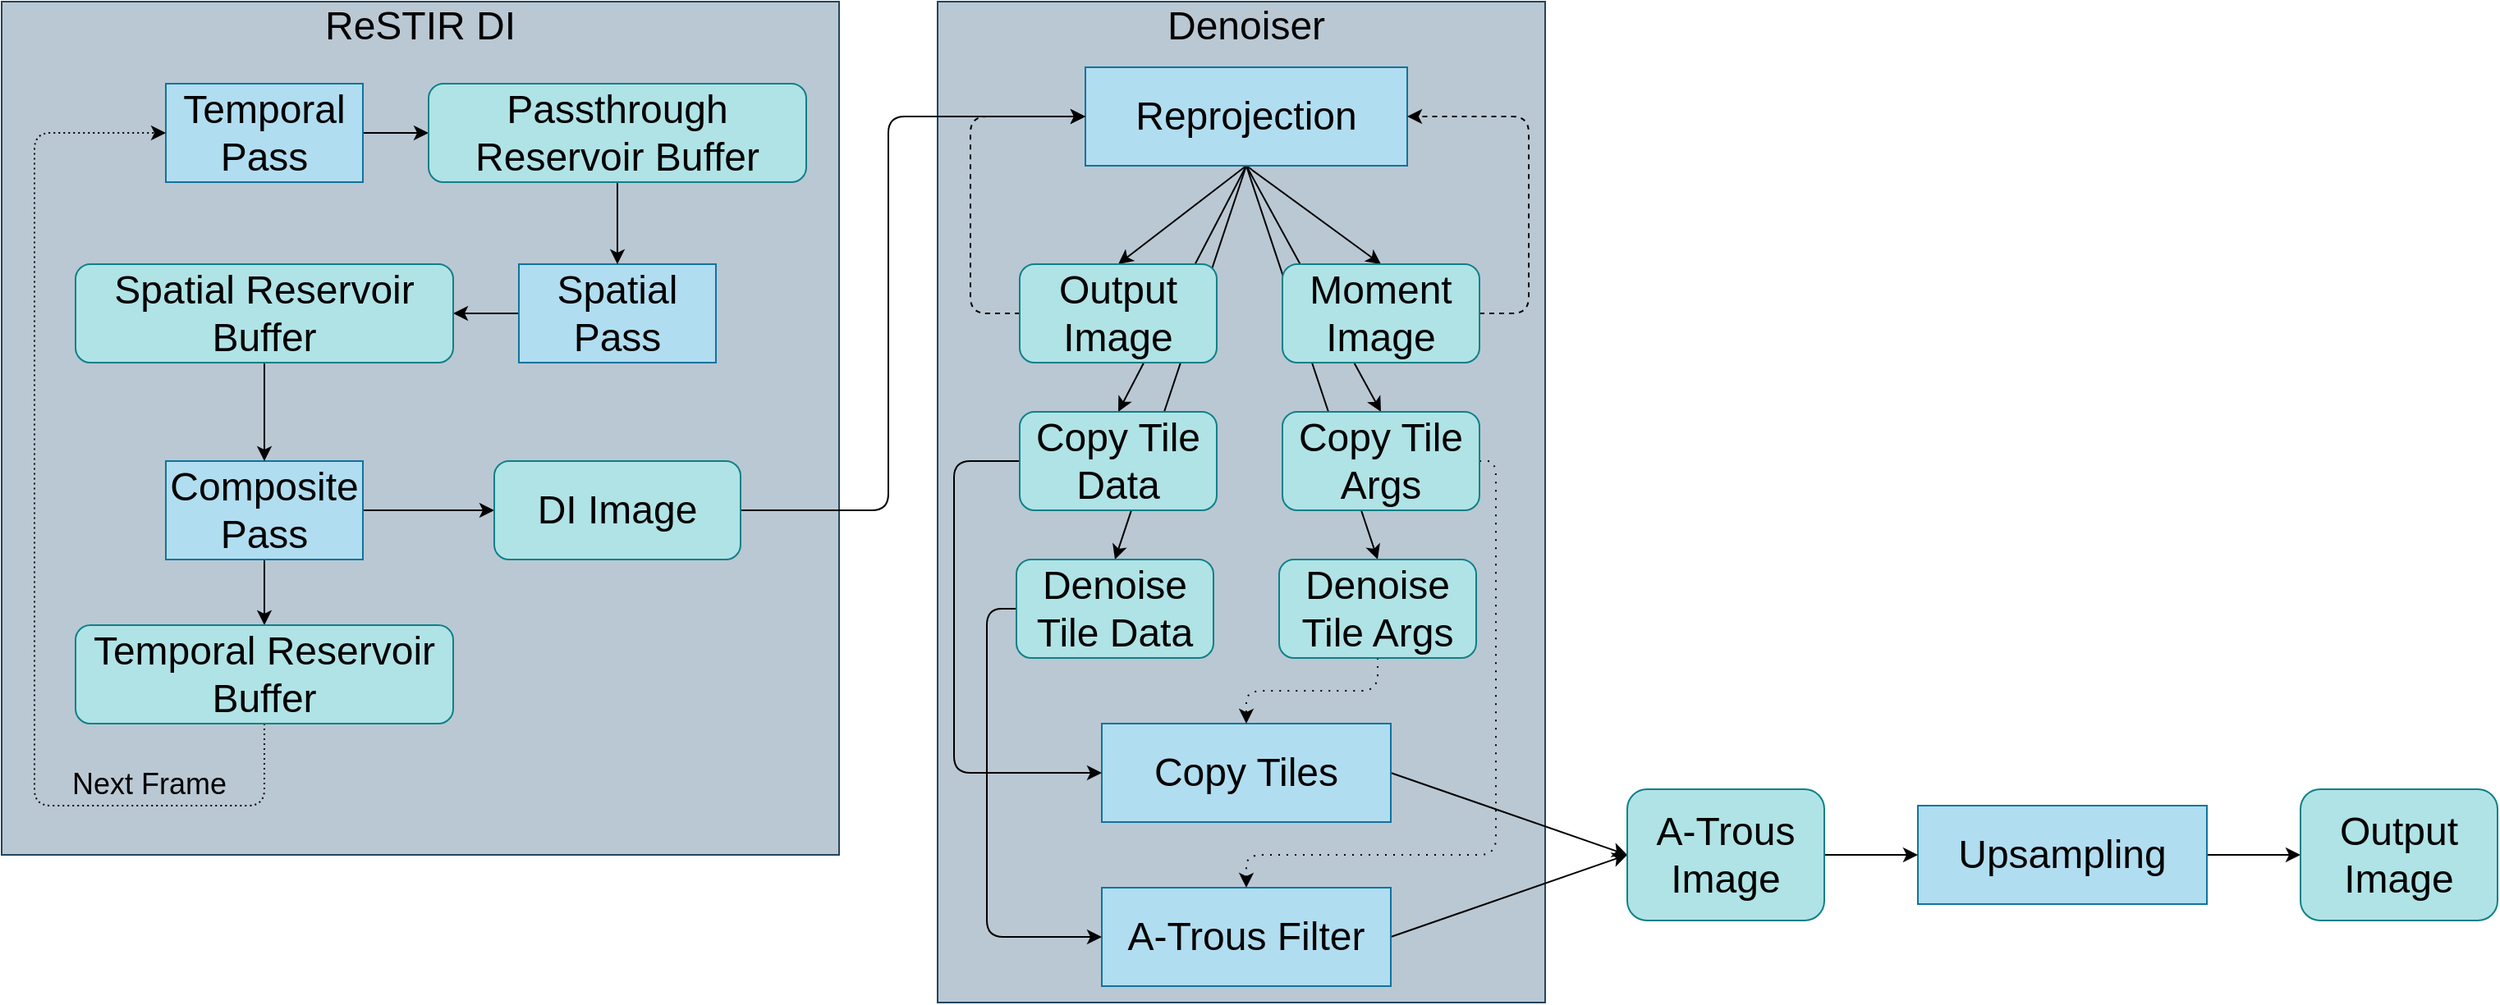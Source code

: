 <mxfile>
    <diagram id="0v__nt2hCOyr4vXp5Gj3" name="第 1 页">
        <mxGraphModel dx="1463" dy="986" grid="1" gridSize="10" guides="1" tooltips="1" connect="1" arrows="1" fold="1" page="1" pageScale="1" pageWidth="827" pageHeight="1169" math="0" shadow="0">
            <root>
                <mxCell id="0"/>
                <mxCell id="1" parent="0"/>
                <mxCell id="50" value="" style="rounded=0;whiteSpace=wrap;html=1;fontSize=18;fillColor=#bac8d3;strokeColor=#23445d;" vertex="1" parent="1">
                    <mxGeometry x="230" y="200" width="370" height="610" as="geometry"/>
                </mxCell>
                <mxCell id="19" value="" style="rounded=0;whiteSpace=wrap;html=1;fontSize=24;fillColor=#bac8d3;strokeColor=#23445d;" vertex="1" parent="1">
                    <mxGeometry x="-340" y="200" width="510" height="520" as="geometry"/>
                </mxCell>
                <mxCell id="8" style="edgeStyle=none;html=1;exitX=1;exitY=0.5;exitDx=0;exitDy=0;entryX=0;entryY=0.5;entryDx=0;entryDy=0;fontSize=24;" edge="1" parent="1" source="2" target="6">
                    <mxGeometry relative="1" as="geometry"/>
                </mxCell>
                <mxCell id="2" value="&lt;font style=&quot;font-size: 24px;&quot;&gt;Temporal Pass&lt;/font&gt;" style="rounded=0;whiteSpace=wrap;html=1;fillColor=#b1ddf0;strokeColor=#10739e;" vertex="1" parent="1">
                    <mxGeometry x="-240" y="250" width="120" height="60" as="geometry"/>
                </mxCell>
                <mxCell id="14" style="edgeStyle=none;html=1;exitX=0;exitY=0.5;exitDx=0;exitDy=0;entryX=1;entryY=0.5;entryDx=0;entryDy=0;fontSize=24;" edge="1" parent="1" source="3" target="7">
                    <mxGeometry relative="1" as="geometry"/>
                </mxCell>
                <mxCell id="3" value="&lt;font style=&quot;font-size: 24px;&quot;&gt;Spatial Pass&lt;/font&gt;" style="rounded=0;whiteSpace=wrap;html=1;fillColor=#b1ddf0;strokeColor=#10739e;" vertex="1" parent="1">
                    <mxGeometry x="-25" y="360" width="120" height="60" as="geometry"/>
                </mxCell>
                <mxCell id="57" style="edgeStyle=orthogonalEdgeStyle;html=1;exitX=0.5;exitY=1;exitDx=0;exitDy=0;entryX=0.5;entryY=0;entryDx=0;entryDy=0;fontSize=24;" edge="1" parent="1" source="4" target="5">
                    <mxGeometry relative="1" as="geometry"/>
                </mxCell>
                <mxCell id="59" style="edgeStyle=orthogonalEdgeStyle;html=1;exitX=1;exitY=0.5;exitDx=0;exitDy=0;entryX=0;entryY=0.5;entryDx=0;entryDy=0;fontSize=24;" edge="1" parent="1" source="4" target="58">
                    <mxGeometry relative="1" as="geometry"/>
                </mxCell>
                <mxCell id="4" value="&lt;font style=&quot;font-size: 24px;&quot;&gt;Composite Pass&lt;/font&gt;" style="rounded=0;whiteSpace=wrap;html=1;fillColor=#b1ddf0;strokeColor=#10739e;" vertex="1" parent="1">
                    <mxGeometry x="-240" y="480" width="120" height="60" as="geometry"/>
                </mxCell>
                <mxCell id="17" style="edgeStyle=orthogonalEdgeStyle;html=1;exitX=0.5;exitY=1;exitDx=0;exitDy=0;entryX=0;entryY=0.5;entryDx=0;entryDy=0;fontSize=24;dashed=1;dashPattern=1 2;" edge="1" parent="1" source="5" target="2">
                    <mxGeometry relative="1" as="geometry">
                        <Array as="points">
                            <mxPoint x="-180" y="690"/>
                            <mxPoint x="-320" y="690"/>
                            <mxPoint x="-320" y="280"/>
                        </Array>
                    </mxGeometry>
                </mxCell>
                <mxCell id="5" value="Temporal Reservoir Buffer" style="rounded=1;whiteSpace=wrap;html=1;fontSize=24;fillColor=#b0e3e6;strokeColor=#0e8088;" vertex="1" parent="1">
                    <mxGeometry x="-295" y="580" width="230" height="60" as="geometry"/>
                </mxCell>
                <mxCell id="10" style="edgeStyle=none;html=1;exitX=0.5;exitY=1;exitDx=0;exitDy=0;entryX=0.5;entryY=0;entryDx=0;entryDy=0;fontSize=24;" edge="1" parent="1" source="6" target="3">
                    <mxGeometry relative="1" as="geometry"/>
                </mxCell>
                <mxCell id="6" value="Passthrough Reservoir Buffer" style="rounded=1;whiteSpace=wrap;html=1;fontSize=24;fillColor=#b0e3e6;strokeColor=#0e8088;" vertex="1" parent="1">
                    <mxGeometry x="-80" y="250" width="230" height="60" as="geometry"/>
                </mxCell>
                <mxCell id="15" style="edgeStyle=none;html=1;exitX=0.5;exitY=1;exitDx=0;exitDy=0;entryX=0.5;entryY=0;entryDx=0;entryDy=0;fontSize=24;" edge="1" parent="1" source="7" target="4">
                    <mxGeometry relative="1" as="geometry"/>
                </mxCell>
                <mxCell id="7" value="Spatial Reservoir Buffer" style="rounded=1;whiteSpace=wrap;html=1;fontSize=24;fillColor=#b0e3e6;strokeColor=#0e8088;" vertex="1" parent="1">
                    <mxGeometry x="-295" y="360" width="230" height="60" as="geometry"/>
                </mxCell>
                <mxCell id="18" value="&lt;font style=&quot;font-size: 18px;&quot;&gt;Next Frame&lt;/font&gt;" style="text;html=1;strokeColor=none;fillColor=none;align=center;verticalAlign=middle;whiteSpace=wrap;rounded=0;fontSize=24;" vertex="1" parent="1">
                    <mxGeometry x="-320" y="660" width="140" height="30" as="geometry"/>
                </mxCell>
                <mxCell id="20" value="ReSTIR DI" style="text;html=1;strokeColor=none;fillColor=none;align=center;verticalAlign=middle;whiteSpace=wrap;rounded=0;fontSize=24;" vertex="1" parent="1">
                    <mxGeometry x="-150" y="200" width="130" height="30" as="geometry"/>
                </mxCell>
                <mxCell id="27" style="html=1;exitX=0.5;exitY=1;exitDx=0;exitDy=0;entryX=0.5;entryY=0;entryDx=0;entryDy=0;fontSize=24;" edge="1" parent="1" source="21" target="25">
                    <mxGeometry relative="1" as="geometry"/>
                </mxCell>
                <mxCell id="28" style="edgeStyle=none;html=1;exitX=0.5;exitY=1;exitDx=0;exitDy=0;entryX=0.5;entryY=0;entryDx=0;entryDy=0;fontSize=24;" edge="1" parent="1" source="21" target="26">
                    <mxGeometry relative="1" as="geometry"/>
                </mxCell>
                <mxCell id="33" style="edgeStyle=none;html=1;exitX=0.5;exitY=1;exitDx=0;exitDy=0;entryX=0.5;entryY=0;entryDx=0;entryDy=0;fontSize=24;" edge="1" parent="1" source="21" target="29">
                    <mxGeometry relative="1" as="geometry"/>
                </mxCell>
                <mxCell id="34" style="edgeStyle=none;html=1;exitX=0.5;exitY=1;exitDx=0;exitDy=0;entryX=0.5;entryY=0;entryDx=0;entryDy=0;fontSize=24;" edge="1" parent="1" source="21" target="30">
                    <mxGeometry relative="1" as="geometry"/>
                </mxCell>
                <mxCell id="35" style="edgeStyle=none;html=1;exitX=0.5;exitY=1;exitDx=0;exitDy=0;entryX=0.5;entryY=0;entryDx=0;entryDy=0;fontSize=24;" edge="1" parent="1" source="21" target="31">
                    <mxGeometry relative="1" as="geometry"/>
                </mxCell>
                <mxCell id="36" style="edgeStyle=none;html=1;exitX=0.5;exitY=1;exitDx=0;exitDy=0;entryX=0.5;entryY=0;entryDx=0;entryDy=0;fontSize=24;" edge="1" parent="1" source="21" target="32">
                    <mxGeometry relative="1" as="geometry"/>
                </mxCell>
                <mxCell id="21" value="Reprojection" style="rounded=0;whiteSpace=wrap;html=1;fontSize=24;fillColor=#b1ddf0;strokeColor=#10739e;" vertex="1" parent="1">
                    <mxGeometry x="320" y="240" width="196" height="60" as="geometry"/>
                </mxCell>
                <mxCell id="41" style="html=1;exitX=1;exitY=0.5;exitDx=0;exitDy=0;entryX=0;entryY=0.5;entryDx=0;entryDy=0;fontSize=24;" edge="1" parent="1" source="22" target="39">
                    <mxGeometry relative="1" as="geometry"/>
                </mxCell>
                <mxCell id="22" value="Copy Tiles" style="rounded=0;whiteSpace=wrap;html=1;fontSize=24;fillColor=#b1ddf0;strokeColor=#10739e;" vertex="1" parent="1">
                    <mxGeometry x="330" y="640" width="176" height="60" as="geometry"/>
                </mxCell>
                <mxCell id="43" style="edgeStyle=none;html=1;exitX=1;exitY=0.5;exitDx=0;exitDy=0;entryX=0;entryY=0.5;entryDx=0;entryDy=0;fontSize=24;" edge="1" parent="1" source="23" target="39">
                    <mxGeometry relative="1" as="geometry"/>
                </mxCell>
                <mxCell id="23" value="A-Trous Filter" style="rounded=0;whiteSpace=wrap;html=1;fontSize=24;fillColor=#b1ddf0;strokeColor=#10739e;" vertex="1" parent="1">
                    <mxGeometry x="330" y="740" width="176" height="60" as="geometry"/>
                </mxCell>
                <mxCell id="54" style="edgeStyle=orthogonalEdgeStyle;html=1;exitX=1;exitY=0.5;exitDx=0;exitDy=0;entryX=0;entryY=0.5;entryDx=0;entryDy=0;fontSize=24;" edge="1" parent="1" source="24" target="53">
                    <mxGeometry relative="1" as="geometry"/>
                </mxCell>
                <mxCell id="24" value="Upsampling" style="rounded=0;whiteSpace=wrap;html=1;fontSize=24;fillColor=#b1ddf0;strokeColor=#10739e;" vertex="1" parent="1">
                    <mxGeometry x="827" y="690" width="176" height="60" as="geometry"/>
                </mxCell>
                <mxCell id="47" style="edgeStyle=orthogonalEdgeStyle;html=1;exitX=0;exitY=0.5;exitDx=0;exitDy=0;entryX=0;entryY=0.5;entryDx=0;entryDy=0;dashed=1;fontSize=24;" edge="1" parent="1" source="25" target="21">
                    <mxGeometry relative="1" as="geometry">
                        <Array as="points">
                            <mxPoint x="250" y="390"/>
                            <mxPoint x="250" y="270"/>
                        </Array>
                    </mxGeometry>
                </mxCell>
                <mxCell id="25" value="Output&lt;br&gt;Image" style="rounded=1;whiteSpace=wrap;html=1;fontSize=24;fillColor=#b0e3e6;strokeColor=#0e8088;" vertex="1" parent="1">
                    <mxGeometry x="280" y="360" width="120" height="60" as="geometry"/>
                </mxCell>
                <mxCell id="48" style="edgeStyle=orthogonalEdgeStyle;html=1;exitX=1;exitY=0.5;exitDx=0;exitDy=0;entryX=1;entryY=0.5;entryDx=0;entryDy=0;fontSize=24;dashed=1;" edge="1" parent="1" source="26" target="21">
                    <mxGeometry relative="1" as="geometry">
                        <Array as="points">
                            <mxPoint x="590" y="390"/>
                            <mxPoint x="590" y="270"/>
                        </Array>
                    </mxGeometry>
                </mxCell>
                <mxCell id="26" value="Moment&lt;br&gt;Image" style="rounded=1;whiteSpace=wrap;html=1;fontSize=24;fillColor=#b0e3e6;strokeColor=#0e8088;" vertex="1" parent="1">
                    <mxGeometry x="440" y="360" width="120" height="60" as="geometry"/>
                </mxCell>
                <mxCell id="37" style="edgeStyle=orthogonalEdgeStyle;html=1;exitX=0;exitY=0.5;exitDx=0;exitDy=0;entryX=0;entryY=0.5;entryDx=0;entryDy=0;fontSize=24;" edge="1" parent="1" source="29" target="22">
                    <mxGeometry relative="1" as="geometry">
                        <Array as="points">
                            <mxPoint x="240" y="480"/>
                            <mxPoint x="240" y="670"/>
                        </Array>
                    </mxGeometry>
                </mxCell>
                <mxCell id="29" value="Copy Tile Data" style="rounded=1;whiteSpace=wrap;html=1;fontSize=24;fillColor=#b0e3e6;strokeColor=#0e8088;" vertex="1" parent="1">
                    <mxGeometry x="280" y="450" width="120" height="60" as="geometry"/>
                </mxCell>
                <mxCell id="45" style="edgeStyle=orthogonalEdgeStyle;html=1;exitX=1;exitY=0.5;exitDx=0;exitDy=0;entryX=0.5;entryY=0;entryDx=0;entryDy=0;dashed=1;dashPattern=1 4;fontSize=24;" edge="1" parent="1" source="30" target="23">
                    <mxGeometry relative="1" as="geometry">
                        <Array as="points">
                            <mxPoint x="570" y="480"/>
                            <mxPoint x="570" y="720"/>
                            <mxPoint x="418" y="720"/>
                        </Array>
                    </mxGeometry>
                </mxCell>
                <mxCell id="30" value="Copy Tile Args" style="rounded=1;whiteSpace=wrap;html=1;fontSize=24;fillColor=#b0e3e6;strokeColor=#0e8088;" vertex="1" parent="1">
                    <mxGeometry x="440" y="450" width="120" height="60" as="geometry"/>
                </mxCell>
                <mxCell id="40" style="edgeStyle=orthogonalEdgeStyle;html=1;exitX=0;exitY=0.5;exitDx=0;exitDy=0;entryX=0;entryY=0.5;entryDx=0;entryDy=0;fontSize=24;" edge="1" parent="1" source="31" target="23">
                    <mxGeometry relative="1" as="geometry">
                        <Array as="points">
                            <mxPoint x="260" y="570"/>
                            <mxPoint x="260" y="770"/>
                        </Array>
                    </mxGeometry>
                </mxCell>
                <mxCell id="31" value="Denoise Tile Data" style="rounded=1;whiteSpace=wrap;html=1;fontSize=24;fillColor=#b0e3e6;strokeColor=#0e8088;" vertex="1" parent="1">
                    <mxGeometry x="278" y="540" width="120" height="60" as="geometry"/>
                </mxCell>
                <mxCell id="46" style="edgeStyle=orthogonalEdgeStyle;html=1;exitX=0.5;exitY=1;exitDx=0;exitDy=0;dashed=1;dashPattern=1 4;fontSize=24;" edge="1" parent="1" source="32" target="22">
                    <mxGeometry relative="1" as="geometry"/>
                </mxCell>
                <mxCell id="32" value="Denoise Tile Args" style="rounded=1;whiteSpace=wrap;html=1;fontSize=24;fillColor=#b0e3e6;strokeColor=#0e8088;" vertex="1" parent="1">
                    <mxGeometry x="438" y="540" width="120" height="60" as="geometry"/>
                </mxCell>
                <mxCell id="52" style="edgeStyle=orthogonalEdgeStyle;html=1;exitX=1;exitY=0.5;exitDx=0;exitDy=0;entryX=0;entryY=0.5;entryDx=0;entryDy=0;fontSize=24;" edge="1" parent="1" source="39" target="24">
                    <mxGeometry relative="1" as="geometry"/>
                </mxCell>
                <mxCell id="39" value="A-Trous&lt;br&gt;Image" style="rounded=1;whiteSpace=wrap;html=1;fontSize=24;fillColor=#b0e3e6;strokeColor=#0e8088;" vertex="1" parent="1">
                    <mxGeometry x="650" y="680" width="120" height="80" as="geometry"/>
                </mxCell>
                <mxCell id="51" value="&lt;font style=&quot;font-size: 24px;&quot;&gt;Denoiser&lt;/font&gt;" style="text;html=1;strokeColor=none;fillColor=none;align=center;verticalAlign=middle;whiteSpace=wrap;rounded=0;fontSize=18;" vertex="1" parent="1">
                    <mxGeometry x="388" y="200" width="60" height="30" as="geometry"/>
                </mxCell>
                <mxCell id="53" value="Output&lt;br&gt;Image" style="rounded=1;whiteSpace=wrap;html=1;fontSize=24;fillColor=#b0e3e6;strokeColor=#0e8088;" vertex="1" parent="1">
                    <mxGeometry x="1060" y="680" width="120" height="80" as="geometry"/>
                </mxCell>
                <mxCell id="60" style="edgeStyle=orthogonalEdgeStyle;html=1;exitX=1;exitY=0.5;exitDx=0;exitDy=0;entryX=0;entryY=0.5;entryDx=0;entryDy=0;fontSize=24;" edge="1" parent="1" source="58" target="21">
                    <mxGeometry relative="1" as="geometry">
                        <Array as="points">
                            <mxPoint x="200" y="510"/>
                            <mxPoint x="200" y="270"/>
                        </Array>
                    </mxGeometry>
                </mxCell>
                <mxCell id="58" value="DI Image" style="rounded=1;whiteSpace=wrap;html=1;fontSize=24;fillColor=#b0e3e6;strokeColor=#0e8088;" vertex="1" parent="1">
                    <mxGeometry x="-40" y="480" width="150" height="60" as="geometry"/>
                </mxCell>
            </root>
        </mxGraphModel>
    </diagram>
</mxfile>